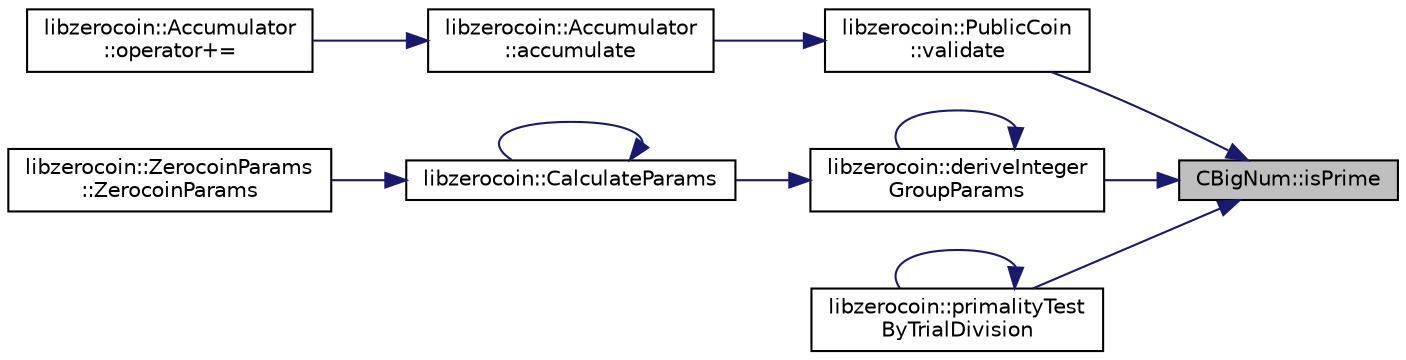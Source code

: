 digraph "CBigNum::isPrime"
{
 // LATEX_PDF_SIZE
  edge [fontname="Helvetica",fontsize="10",labelfontname="Helvetica",labelfontsize="10"];
  node [fontname="Helvetica",fontsize="10",shape=record];
  rankdir="RL";
  Node19 [label="CBigNum::isPrime",height=0.2,width=0.4,color="black", fillcolor="grey75", style="filled", fontcolor="black",tooltip=" "];
  Node19 -> Node20 [dir="back",color="midnightblue",fontsize="10",style="solid"];
  Node20 [label="libzerocoin::PublicCoin\l::validate",height=0.2,width=0.4,color="black", fillcolor="white", style="filled",URL="$classlibzerocoin_1_1_public_coin.html#a99e0a8bd9dcbb1ff210ea88595787d40",tooltip=" "];
  Node20 -> Node21 [dir="back",color="midnightblue",fontsize="10",style="solid"];
  Node21 [label="libzerocoin::Accumulator\l::accumulate",height=0.2,width=0.4,color="black", fillcolor="white", style="filled",URL="$classlibzerocoin_1_1_accumulator.html#aa58ff4676bd84dea150ae40abd489024",tooltip=" "];
  Node21 -> Node22 [dir="back",color="midnightblue",fontsize="10",style="solid"];
  Node22 [label="libzerocoin::Accumulator\l::operator+=",height=0.2,width=0.4,color="black", fillcolor="white", style="filled",URL="$classlibzerocoin_1_1_accumulator.html#a03bec513778240e9ddfcd2103524fd33",tooltip=" "];
  Node19 -> Node23 [dir="back",color="midnightblue",fontsize="10",style="solid"];
  Node23 [label="libzerocoin::deriveInteger\lGroupParams",height=0.2,width=0.4,color="black", fillcolor="white", style="filled",URL="$_param_generation_8cpp.html#a104c1a4d313174893b0de7595bfa7baa",tooltip="Deterministically compute a set of group parameters using NIST procedures."];
  Node23 -> Node24 [dir="back",color="midnightblue",fontsize="10",style="solid"];
  Node24 [label="libzerocoin::CalculateParams",height=0.2,width=0.4,color="black", fillcolor="white", style="filled",URL="$_param_generation_8cpp.html#a6304d284cf7c81d9598ea68f3c5a81df",tooltip="Fill in a set of Zerocoin parameters from a modulus \"N\"."];
  Node24 -> Node24 [dir="back",color="midnightblue",fontsize="10",style="solid"];
  Node24 -> Node25 [dir="back",color="midnightblue",fontsize="10",style="solid"];
  Node25 [label="libzerocoin::ZerocoinParams\l::ZerocoinParams",height=0.2,width=0.4,color="black", fillcolor="white", style="filled",URL="$classlibzerocoin_1_1_zerocoin_params.html#ad7abfc8417e3f07feb7b786cb13c72b0",tooltip="Construct a set of Zerocoin parameters from a modulus \"N\"."];
  Node23 -> Node23 [dir="back",color="midnightblue",fontsize="10",style="solid"];
  Node19 -> Node26 [dir="back",color="midnightblue",fontsize="10",style="solid"];
  Node26 [label="libzerocoin::primalityTest\lByTrialDivision",height=0.2,width=0.4,color="black", fillcolor="white", style="filled",URL="$_param_generation_8cpp.html#aeda115c7208be9405f951779ec131494",tooltip="Determines whether a uint32_t is a prime through trial division."];
  Node26 -> Node26 [dir="back",color="midnightblue",fontsize="10",style="solid"];
}
